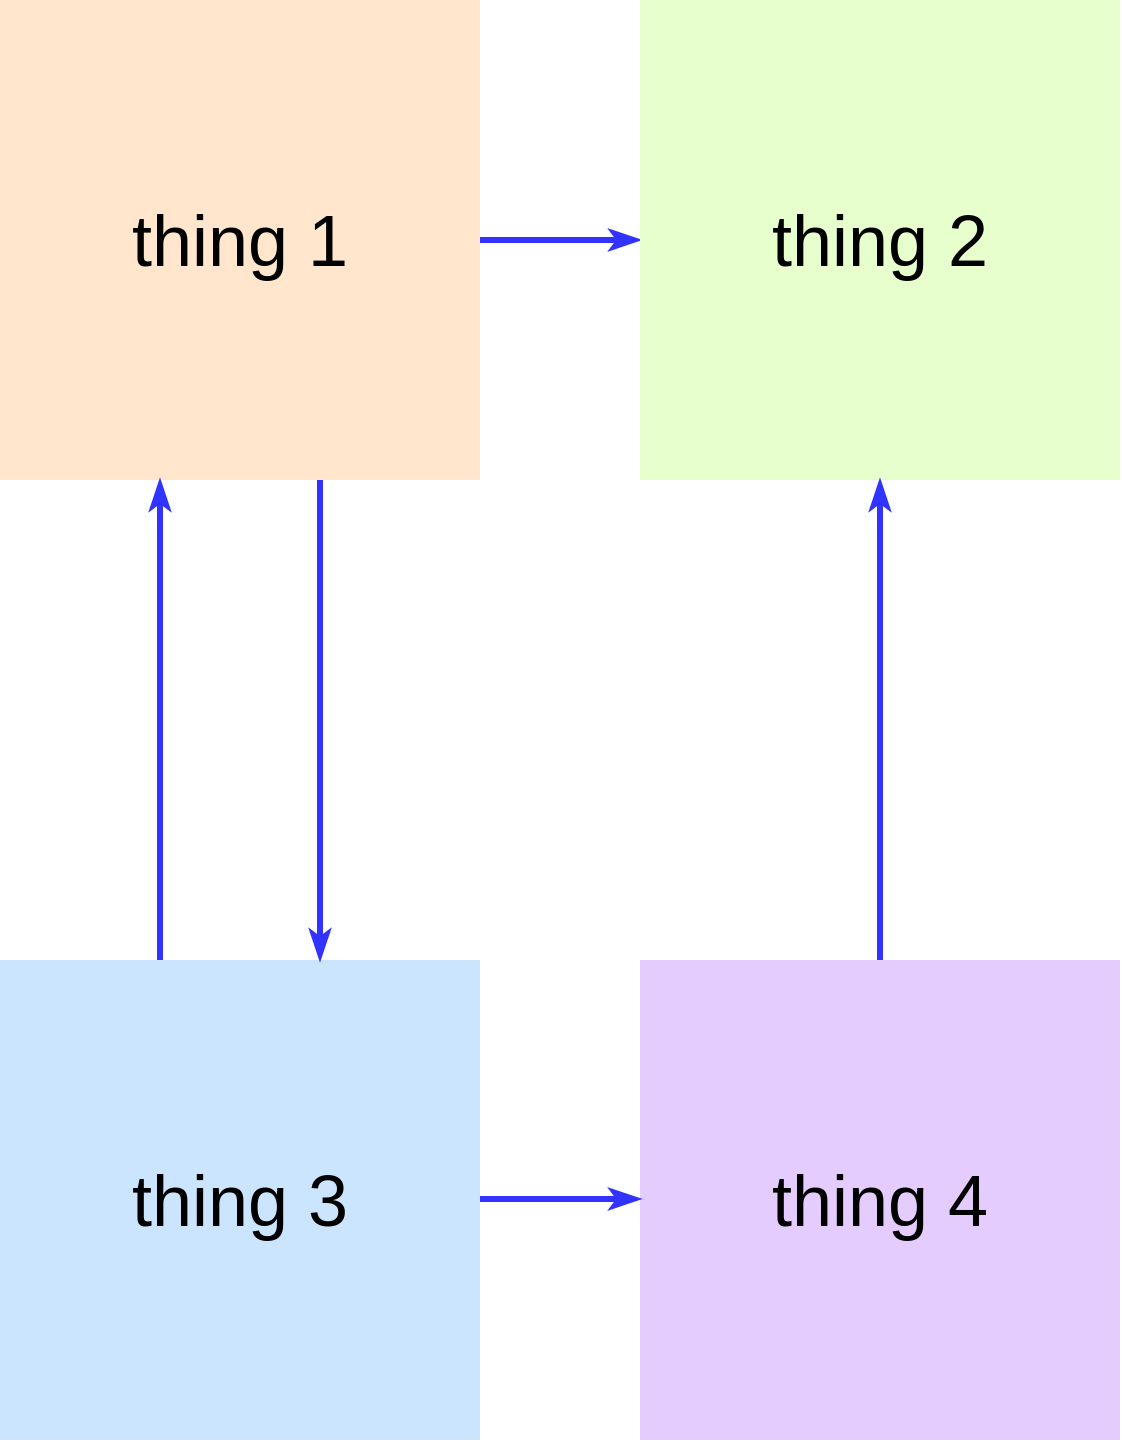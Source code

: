 <mxfile version="23.1.5" type="device">
  <diagram id="cAdHGZJsjUvaponxbGY9" name="diagram">
    <mxGraphModel dx="2208" dy="1128" grid="1" gridSize="10" guides="1" tooltips="1" connect="1" arrows="1" fold="1" page="0" pageScale="1" pageWidth="1100" pageHeight="850" math="0" shadow="0">
      <root>
        <mxCell id="0" />
        <mxCell id="1" value="elements" style="" parent="0" />
        <mxCell id="gkgfJJCDyLMoi1GT3XP3-2" style="edgeStyle=orthogonalEdgeStyle;rounded=0;orthogonalLoop=1;jettySize=auto;html=1;exitX=1;exitY=0.5;exitDx=0;exitDy=0;entryX=0;entryY=0.5;entryDx=0;entryDy=0;strokeColor=#3333FF;strokeWidth=3;endArrow=classicThin;endFill=1;" edge="1" parent="1" source="cLyZf-0CtYA_WugBfVHc-8" target="cLyZf-0CtYA_WugBfVHc-12">
          <mxGeometry relative="1" as="geometry" />
        </mxCell>
        <mxCell id="cLyZf-0CtYA_WugBfVHc-8" value="&lt;font style=&quot;font-size: 36px;&quot;&gt;thing 1&lt;/font&gt;" style="whiteSpace=wrap;html=1;aspect=fixed;strokeWidth=3;strokeColor=none;fillColor=#FFE6CC;" parent="1" vertex="1">
          <mxGeometry x="-120" y="240" width="240" height="240" as="geometry" />
        </mxCell>
        <mxCell id="cLyZf-0CtYA_WugBfVHc-12" value="&lt;font style=&quot;font-size: 36px;&quot;&gt;thing 2&lt;/font&gt;" style="whiteSpace=wrap;html=1;aspect=fixed;strokeWidth=3;strokeColor=none;fillColor=#E6FFCC;" parent="1" vertex="1">
          <mxGeometry x="200" y="240" width="240" height="240" as="geometry" />
        </mxCell>
        <mxCell id="gkgfJJCDyLMoi1GT3XP3-1" style="edgeStyle=orthogonalEdgeStyle;rounded=0;orthogonalLoop=1;jettySize=auto;html=1;entryX=0.5;entryY=1;entryDx=0;entryDy=0;strokeWidth=3;endArrow=classicThin;endFill=1;strokeColor=#3333FF;" edge="1" parent="1" source="cLyZf-0CtYA_WugBfVHc-14" target="cLyZf-0CtYA_WugBfVHc-12">
          <mxGeometry relative="1" as="geometry" />
        </mxCell>
        <mxCell id="cLyZf-0CtYA_WugBfVHc-14" value="&lt;font style=&quot;font-size: 36px;&quot;&gt;thing 4&lt;br&gt;&lt;/font&gt;" style="whiteSpace=wrap;html=1;aspect=fixed;strokeWidth=3;strokeColor=none;fillColor=#E5CCFF;" parent="1" vertex="1">
          <mxGeometry x="200" y="720" width="240" height="240" as="geometry" />
        </mxCell>
        <mxCell id="cLyZf-0CtYA_WugBfVHc-13" value="&lt;font style=&quot;font-size: 36px;&quot;&gt;thing 3&lt;br&gt;&lt;/font&gt;" style="whiteSpace=wrap;html=1;aspect=fixed;strokeWidth=3;strokeColor=none;fillColor=#CCE5FF;" parent="1" vertex="1">
          <mxGeometry x="-120" y="720" width="240" height="240" as="geometry" />
        </mxCell>
        <mxCell id="gkgfJJCDyLMoi1GT3XP3-3" style="edgeStyle=orthogonalEdgeStyle;rounded=0;orthogonalLoop=1;jettySize=auto;html=1;exitX=1;exitY=0.5;exitDx=0;exitDy=0;entryX=0;entryY=0.5;entryDx=0;entryDy=0;strokeColor=#3333FF;strokeWidth=3;endArrow=classicThin;endFill=1;" edge="1" parent="1">
          <mxGeometry relative="1" as="geometry">
            <mxPoint x="120" y="839.5" as="sourcePoint" />
            <mxPoint x="200" y="839.5" as="targetPoint" />
          </mxGeometry>
        </mxCell>
        <mxCell id="gkgfJJCDyLMoi1GT3XP3-4" style="edgeStyle=orthogonalEdgeStyle;rounded=0;orthogonalLoop=1;jettySize=auto;html=1;entryX=0.5;entryY=1;entryDx=0;entryDy=0;strokeWidth=3;endArrow=classicThin;endFill=1;strokeColor=#3333FF;" edge="1" parent="1">
          <mxGeometry relative="1" as="geometry">
            <mxPoint x="-40" y="720" as="sourcePoint" />
            <mxPoint x="-40" y="480" as="targetPoint" />
          </mxGeometry>
        </mxCell>
        <mxCell id="gkgfJJCDyLMoi1GT3XP3-5" style="edgeStyle=orthogonalEdgeStyle;rounded=0;orthogonalLoop=1;jettySize=auto;html=1;entryX=0;entryY=0;entryDx=0;entryDy=0;strokeWidth=3;endArrow=classicThin;endFill=1;strokeColor=#3333FF;exitX=0;exitY=1;exitDx=0;exitDy=0;" edge="1" parent="1">
          <mxGeometry relative="1" as="geometry">
            <mxPoint x="40" y="480" as="sourcePoint" />
            <mxPoint x="40" y="720" as="targetPoint" />
          </mxGeometry>
        </mxCell>
      </root>
    </mxGraphModel>
  </diagram>
</mxfile>

